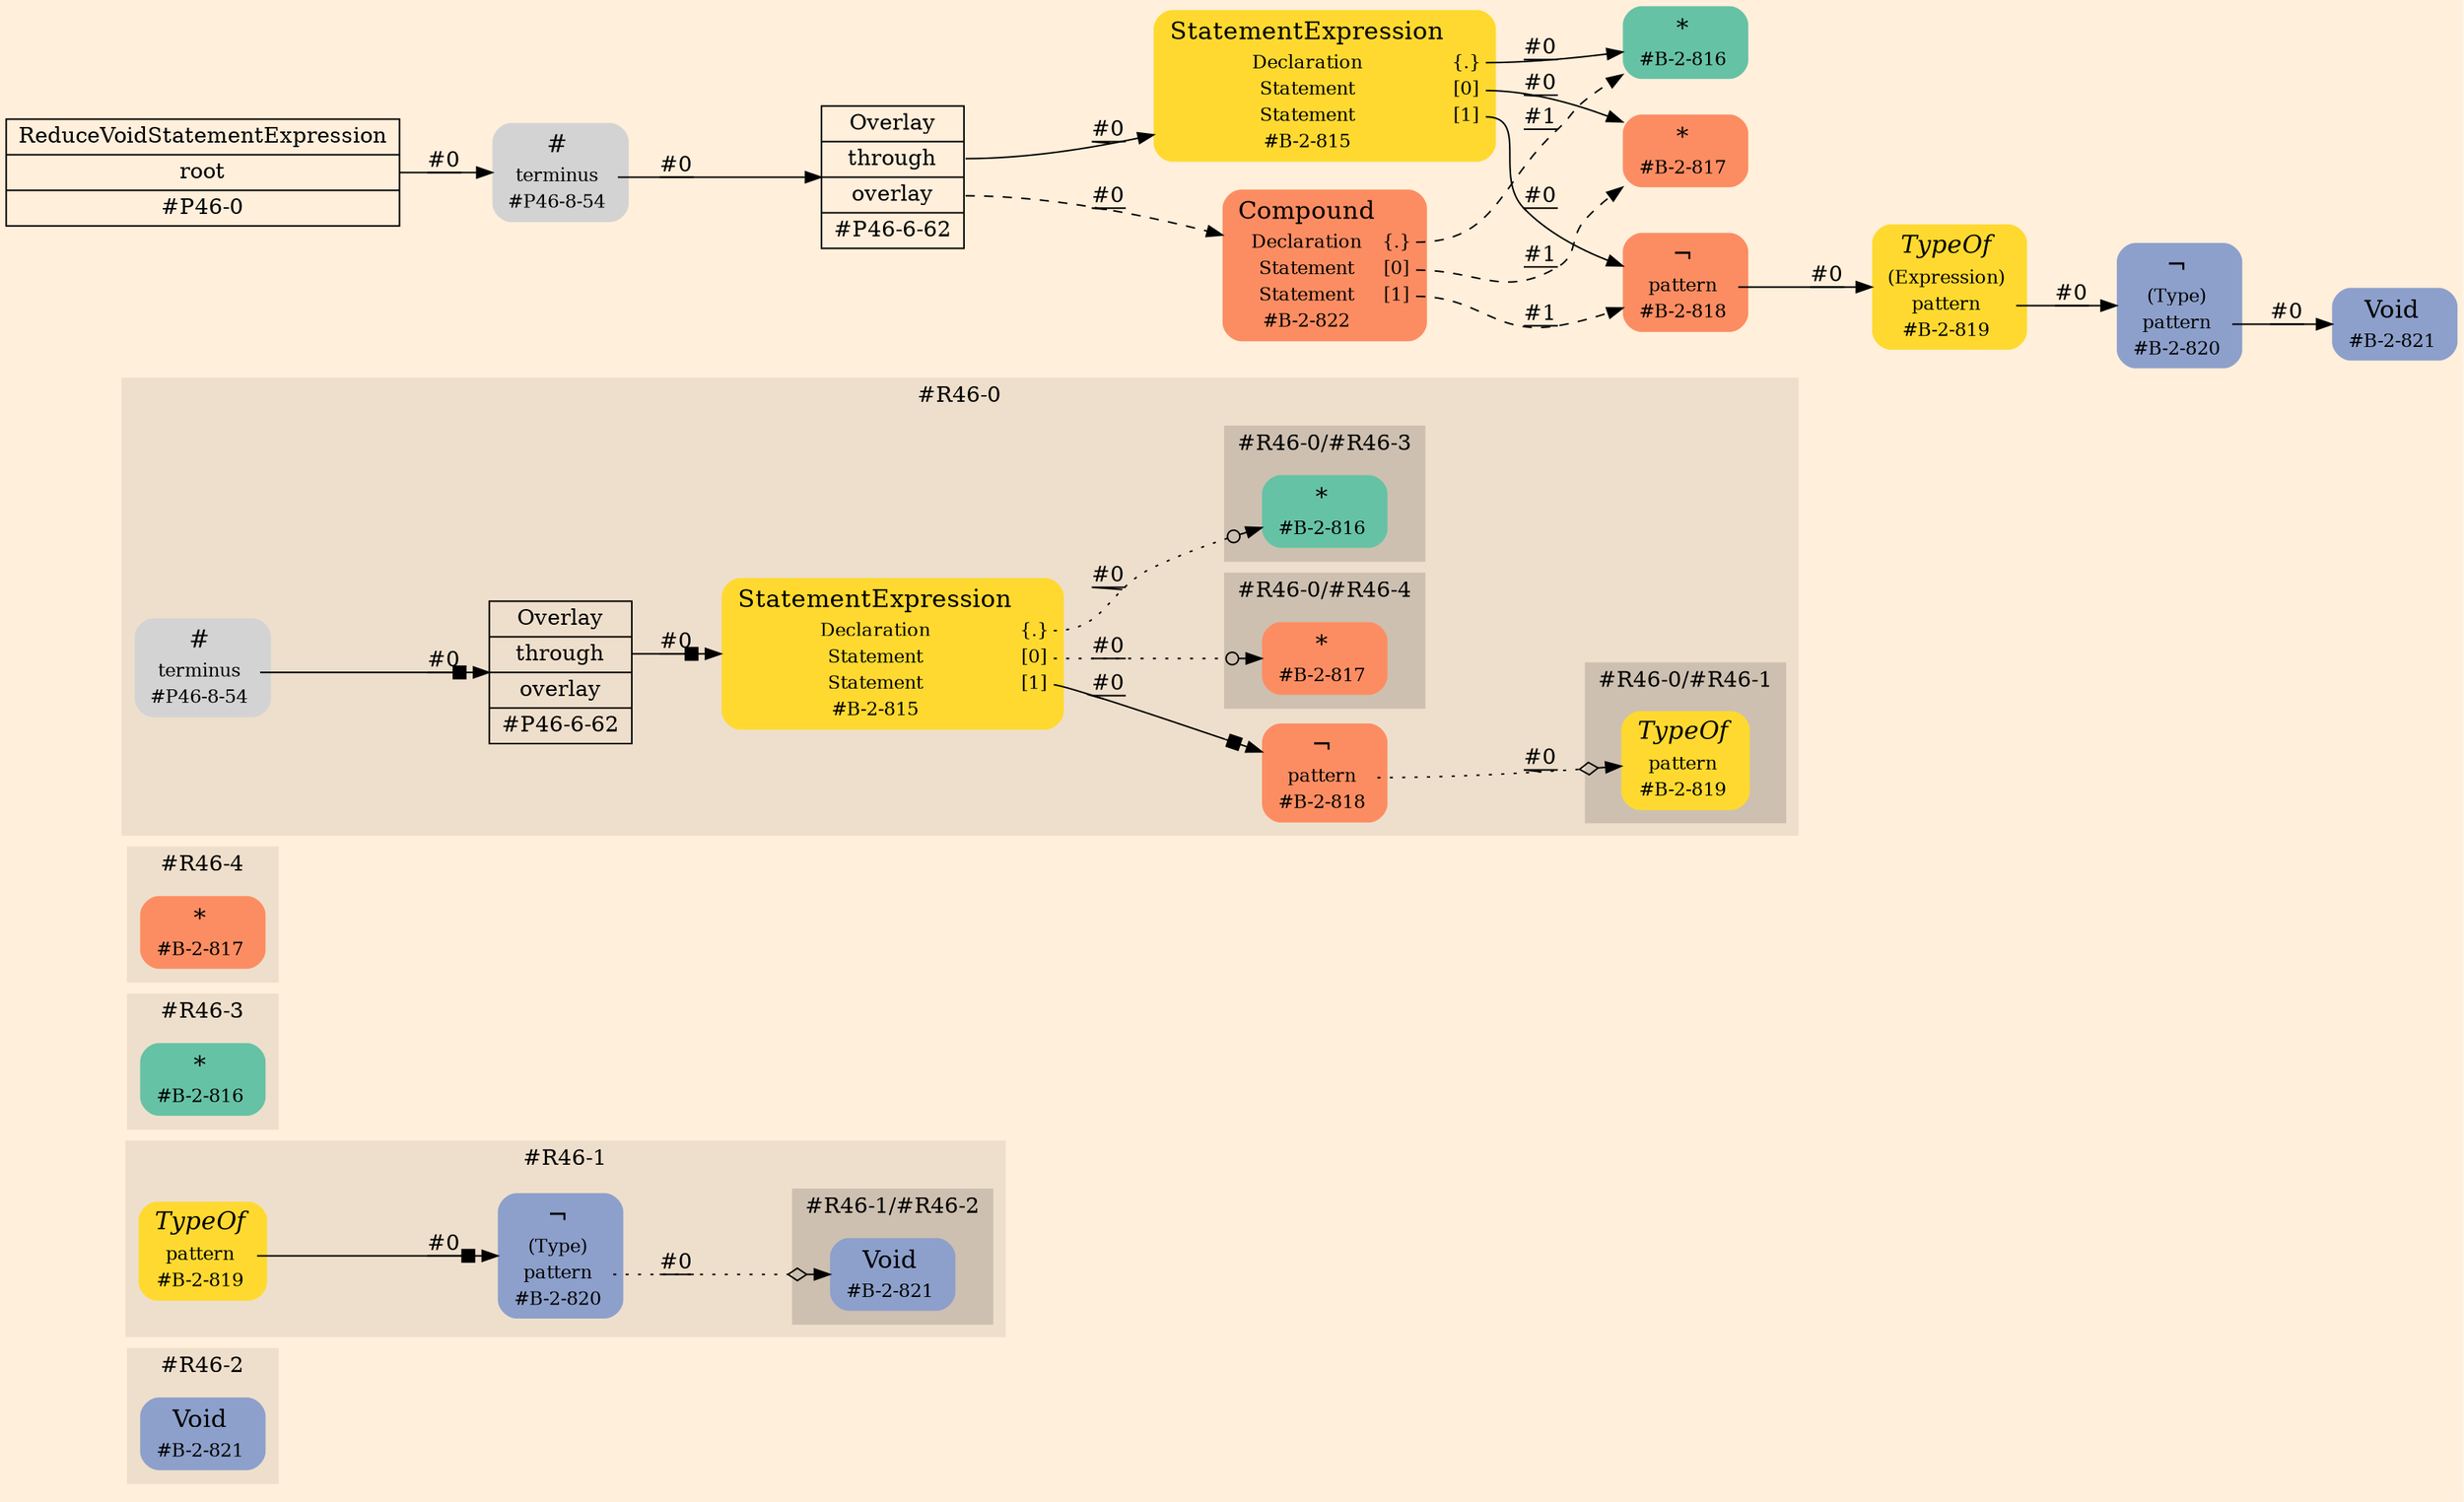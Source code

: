 digraph Inferno {
graph [
    rankdir = "LR"
    bgcolor = antiquewhite1
    color = black
    fontcolor = black
];
node [
];
// -------------------- figure #R46-2 --------------------
subgraph "cluster#R46-2" {
    label = "#R46-2"
    style = "filled"
    color = antiquewhite2
    "#R46-2/#B-2-821" [
        shape = "plaintext"
        fillcolor = "/set28/3"
        label = <<TABLE BORDER="0" CELLBORDER="0" CELLSPACING="0">
         <TR><TD><FONT POINT-SIZE="16.0">Void</FONT></TD><TD></TD></TR>
         <TR><TD>#B-2-821</TD><TD PORT="port0"></TD></TR>
        </TABLE>>
        style = "rounded,filled"
        fontsize = "12"
    ];
    
}


// -------------------- figure #R46-1 --------------------
subgraph "cluster#R46-1" {
    label = "#R46-1"
    style = "filled"
    color = antiquewhite2
    "#R46-1/#B-2-819" [
        shape = "plaintext"
        fillcolor = "/set28/6"
        label = <<TABLE BORDER="0" CELLBORDER="0" CELLSPACING="0">
         <TR><TD><FONT POINT-SIZE="16.0"><I>TypeOf</I></FONT></TD><TD></TD></TR>
         <TR><TD>pattern</TD><TD PORT="port0"></TD></TR>
         <TR><TD>#B-2-819</TD><TD PORT="port1"></TD></TR>
        </TABLE>>
        style = "rounded,filled"
        fontsize = "12"
    ];
    
    "#R46-1/#B-2-820" [
        shape = "plaintext"
        fillcolor = "/set28/3"
        label = <<TABLE BORDER="0" CELLBORDER="0" CELLSPACING="0">
         <TR><TD><FONT POINT-SIZE="16.0">¬</FONT></TD><TD></TD></TR>
         <TR><TD>(Type)</TD><TD PORT="port0"></TD></TR>
         <TR><TD>pattern</TD><TD PORT="port1"></TD></TR>
         <TR><TD>#B-2-820</TD><TD PORT="port2"></TD></TR>
        </TABLE>>
        style = "rounded,filled"
        fontsize = "12"
    ];
    
    subgraph "cluster#R46-1/#R46-2" {
        label = "#R46-1/#R46-2"
        style = "filled"
        color = antiquewhite3
        "#R46-1/#0/#B-2-821" [
            shape = "plaintext"
            fillcolor = "/set28/3"
            label = <<TABLE BORDER="0" CELLBORDER="0" CELLSPACING="0">
             <TR><TD><FONT POINT-SIZE="16.0">Void</FONT></TD><TD></TD></TR>
             <TR><TD>#B-2-821</TD><TD PORT="port0"></TD></TR>
            </TABLE>>
            style = "rounded,filled"
            fontsize = "12"
        ];
        
    }
    
}


// -------------------- figure #R46-3 --------------------
subgraph "cluster#R46-3" {
    label = "#R46-3"
    style = "filled"
    color = antiquewhite2
    "#R46-3/#B-2-816" [
        shape = "plaintext"
        fillcolor = "/set28/1"
        label = <<TABLE BORDER="0" CELLBORDER="0" CELLSPACING="0">
         <TR><TD><FONT POINT-SIZE="16.0">*</FONT></TD><TD></TD></TR>
         <TR><TD>#B-2-816</TD><TD PORT="port0"></TD></TR>
        </TABLE>>
        style = "rounded,filled"
        fontsize = "12"
    ];
    
}


// -------------------- figure #R46-4 --------------------
subgraph "cluster#R46-4" {
    label = "#R46-4"
    style = "filled"
    color = antiquewhite2
    "#R46-4/#B-2-817" [
        shape = "plaintext"
        fillcolor = "/set28/2"
        label = <<TABLE BORDER="0" CELLBORDER="0" CELLSPACING="0">
         <TR><TD><FONT POINT-SIZE="16.0">*</FONT></TD><TD></TD></TR>
         <TR><TD>#B-2-817</TD><TD PORT="port0"></TD></TR>
        </TABLE>>
        style = "rounded,filled"
        fontsize = "12"
    ];
    
}


// -------------------- figure #R46-0 --------------------
subgraph "cluster#R46-0" {
    label = "#R46-0"
    style = "filled"
    color = antiquewhite2
    "#R46-0/#P46-6-62" [
        shape = "record"
        fillcolor = antiquewhite2
        label = "<fixed> Overlay | <port0> through | <port1> overlay | <port2> #P46-6-62"
        style = "filled"
        fontsize = "14"
        color = black
        fontcolor = black
    ];
    
    "#R46-0/#P46-8-54" [
        shape = "plaintext"
        label = <<TABLE BORDER="0" CELLBORDER="0" CELLSPACING="0">
         <TR><TD><FONT POINT-SIZE="16.0">#</FONT></TD><TD></TD></TR>
         <TR><TD>terminus</TD><TD PORT="port0"></TD></TR>
         <TR><TD>#P46-8-54</TD><TD PORT="port1"></TD></TR>
        </TABLE>>
        style = "rounded,filled"
        fontsize = "12"
    ];
    
    "#R46-0/#B-2-818" [
        shape = "plaintext"
        fillcolor = "/set28/2"
        label = <<TABLE BORDER="0" CELLBORDER="0" CELLSPACING="0">
         <TR><TD><FONT POINT-SIZE="16.0">¬</FONT></TD><TD></TD></TR>
         <TR><TD>pattern</TD><TD PORT="port0"></TD></TR>
         <TR><TD>#B-2-818</TD><TD PORT="port1"></TD></TR>
        </TABLE>>
        style = "rounded,filled"
        fontsize = "12"
    ];
    
    "#R46-0/#B-2-815" [
        shape = "plaintext"
        fillcolor = "/set28/6"
        label = <<TABLE BORDER="0" CELLBORDER="0" CELLSPACING="0">
         <TR><TD><FONT POINT-SIZE="16.0">StatementExpression</FONT></TD><TD></TD></TR>
         <TR><TD>Declaration</TD><TD PORT="port0">{.}</TD></TR>
         <TR><TD>Statement</TD><TD PORT="port1">[0]</TD></TR>
         <TR><TD>Statement</TD><TD PORT="port2">[1]</TD></TR>
         <TR><TD>#B-2-815</TD><TD PORT="port3"></TD></TR>
        </TABLE>>
        style = "rounded,filled"
        fontsize = "12"
    ];
    
    subgraph "cluster#R46-0/#R46-4" {
        label = "#R46-0/#R46-4"
        style = "filled"
        color = antiquewhite3
        "#R46-0/#0/#B-2-817" [
            shape = "plaintext"
            fillcolor = "/set28/2"
            label = <<TABLE BORDER="0" CELLBORDER="0" CELLSPACING="0">
             <TR><TD><FONT POINT-SIZE="16.0">*</FONT></TD><TD></TD></TR>
             <TR><TD>#B-2-817</TD><TD PORT="port0"></TD></TR>
            </TABLE>>
            style = "rounded,filled"
            fontsize = "12"
        ];
        
    }
    
    subgraph "cluster#R46-0/#R46-3" {
        label = "#R46-0/#R46-3"
        style = "filled"
        color = antiquewhite3
        "#R46-0/#0/#B-2-816" [
            shape = "plaintext"
            fillcolor = "/set28/1"
            label = <<TABLE BORDER="0" CELLBORDER="0" CELLSPACING="0">
             <TR><TD><FONT POINT-SIZE="16.0">*</FONT></TD><TD></TD></TR>
             <TR><TD>#B-2-816</TD><TD PORT="port0"></TD></TR>
            </TABLE>>
            style = "rounded,filled"
            fontsize = "12"
        ];
        
    }
    
    subgraph "cluster#R46-0/#R46-1" {
        label = "#R46-0/#R46-1"
        style = "filled"
        color = antiquewhite3
        "#R46-0/#0/#B-2-819" [
            shape = "plaintext"
            fillcolor = "/set28/6"
            label = <<TABLE BORDER="0" CELLBORDER="0" CELLSPACING="0">
             <TR><TD><FONT POINT-SIZE="16.0"><I>TypeOf</I></FONT></TD><TD></TD></TR>
             <TR><TD>pattern</TD><TD PORT="port0"></TD></TR>
             <TR><TD>#B-2-819</TD><TD PORT="port1"></TD></TR>
            </TABLE>>
            style = "rounded,filled"
            fontsize = "12"
        ];
        
    }
    
}


// -------------------- transformation figure --------------------
"CR#P46-0" [
    shape = "record"
    fillcolor = antiquewhite1
    label = "<fixed> ReduceVoidStatementExpression | <port0> root | <port1> #P46-0"
    style = "filled"
    fontsize = "14"
    color = black
    fontcolor = black
];

"#P46-8-54" [
    shape = "plaintext"
    label = <<TABLE BORDER="0" CELLBORDER="0" CELLSPACING="0">
     <TR><TD><FONT POINT-SIZE="16.0">#</FONT></TD><TD></TD></TR>
     <TR><TD>terminus</TD><TD PORT="port0"></TD></TR>
     <TR><TD>#P46-8-54</TD><TD PORT="port1"></TD></TR>
    </TABLE>>
    style = "rounded,filled"
    fontsize = "12"
];

"#P46-6-62" [
    shape = "record"
    fillcolor = antiquewhite1
    label = "<fixed> Overlay | <port0> through | <port1> overlay | <port2> #P46-6-62"
    style = "filled"
    fontsize = "14"
    color = black
    fontcolor = black
];

"#B-2-815" [
    shape = "plaintext"
    fillcolor = "/set28/6"
    label = <<TABLE BORDER="0" CELLBORDER="0" CELLSPACING="0">
     <TR><TD><FONT POINT-SIZE="16.0">StatementExpression</FONT></TD><TD></TD></TR>
     <TR><TD>Declaration</TD><TD PORT="port0">{.}</TD></TR>
     <TR><TD>Statement</TD><TD PORT="port1">[0]</TD></TR>
     <TR><TD>Statement</TD><TD PORT="port2">[1]</TD></TR>
     <TR><TD>#B-2-815</TD><TD PORT="port3"></TD></TR>
    </TABLE>>
    style = "rounded,filled"
    fontsize = "12"
];

"#B-2-816" [
    shape = "plaintext"
    fillcolor = "/set28/1"
    label = <<TABLE BORDER="0" CELLBORDER="0" CELLSPACING="0">
     <TR><TD><FONT POINT-SIZE="16.0">*</FONT></TD><TD></TD></TR>
     <TR><TD>#B-2-816</TD><TD PORT="port0"></TD></TR>
    </TABLE>>
    style = "rounded,filled"
    fontsize = "12"
];

"#B-2-817" [
    shape = "plaintext"
    fillcolor = "/set28/2"
    label = <<TABLE BORDER="0" CELLBORDER="0" CELLSPACING="0">
     <TR><TD><FONT POINT-SIZE="16.0">*</FONT></TD><TD></TD></TR>
     <TR><TD>#B-2-817</TD><TD PORT="port0"></TD></TR>
    </TABLE>>
    style = "rounded,filled"
    fontsize = "12"
];

"#B-2-818" [
    shape = "plaintext"
    fillcolor = "/set28/2"
    label = <<TABLE BORDER="0" CELLBORDER="0" CELLSPACING="0">
     <TR><TD><FONT POINT-SIZE="16.0">¬</FONT></TD><TD></TD></TR>
     <TR><TD>pattern</TD><TD PORT="port0"></TD></TR>
     <TR><TD>#B-2-818</TD><TD PORT="port1"></TD></TR>
    </TABLE>>
    style = "rounded,filled"
    fontsize = "12"
];

"#B-2-819" [
    shape = "plaintext"
    fillcolor = "/set28/6"
    label = <<TABLE BORDER="0" CELLBORDER="0" CELLSPACING="0">
     <TR><TD><FONT POINT-SIZE="16.0"><I>TypeOf</I></FONT></TD><TD></TD></TR>
     <TR><TD>(Expression)</TD><TD PORT="port0"></TD></TR>
     <TR><TD>pattern</TD><TD PORT="port1"></TD></TR>
     <TR><TD>#B-2-819</TD><TD PORT="port2"></TD></TR>
    </TABLE>>
    style = "rounded,filled"
    fontsize = "12"
];

"#B-2-820" [
    shape = "plaintext"
    fillcolor = "/set28/3"
    label = <<TABLE BORDER="0" CELLBORDER="0" CELLSPACING="0">
     <TR><TD><FONT POINT-SIZE="16.0">¬</FONT></TD><TD></TD></TR>
     <TR><TD>(Type)</TD><TD PORT="port0"></TD></TR>
     <TR><TD>pattern</TD><TD PORT="port1"></TD></TR>
     <TR><TD>#B-2-820</TD><TD PORT="port2"></TD></TR>
    </TABLE>>
    style = "rounded,filled"
    fontsize = "12"
];

"#B-2-821" [
    shape = "plaintext"
    fillcolor = "/set28/3"
    label = <<TABLE BORDER="0" CELLBORDER="0" CELLSPACING="0">
     <TR><TD><FONT POINT-SIZE="16.0">Void</FONT></TD><TD></TD></TR>
     <TR><TD>#B-2-821</TD><TD PORT="port0"></TD></TR>
    </TABLE>>
    style = "rounded,filled"
    fontsize = "12"
];

"#B-2-822" [
    shape = "plaintext"
    fillcolor = "/set28/2"
    label = <<TABLE BORDER="0" CELLBORDER="0" CELLSPACING="0">
     <TR><TD><FONT POINT-SIZE="16.0">Compound</FONT></TD><TD></TD></TR>
     <TR><TD>Declaration</TD><TD PORT="port0">{.}</TD></TR>
     <TR><TD>Statement</TD><TD PORT="port1">[0]</TD></TR>
     <TR><TD>Statement</TD><TD PORT="port2">[1]</TD></TR>
     <TR><TD>#B-2-822</TD><TD PORT="port3"></TD></TR>
    </TABLE>>
    style = "rounded,filled"
    fontsize = "12"
];



// -------------------- links --------------------
// links for block CR#P46-0
"CR#P46-0":port0 -> "#P46-8-54" [
    style="solid"
    label = "#0"
    decorate = true
    color = black
    fontcolor = black
];

// links for block #P46-8-54
"#P46-8-54":port0 -> "#P46-6-62" [
    style="solid"
    label = "#0"
    decorate = true
    color = black
    fontcolor = black
];

// links for block #P46-6-62
"#P46-6-62":port0 -> "#B-2-815" [
    style="solid"
    label = "#0"
    decorate = true
    color = black
    fontcolor = black
];

"#P46-6-62":port1 -> "#B-2-822" [
    style="dashed"
    label = "#0"
    decorate = true
    color = black
    fontcolor = black
];

// links for block #B-2-815
"#B-2-815":port0 -> "#B-2-816" [
    style="solid"
    label = "#0"
    decorate = true
    color = black
    fontcolor = black
];

"#B-2-815":port1 -> "#B-2-817" [
    style="solid"
    label = "#0"
    decorate = true
    color = black
    fontcolor = black
];

"#B-2-815":port2 -> "#B-2-818" [
    style="solid"
    label = "#0"
    decorate = true
    color = black
    fontcolor = black
];

// links for block #B-2-816
// links for block #B-2-817
// links for block #B-2-818
"#B-2-818":port0 -> "#B-2-819" [
    style="solid"
    label = "#0"
    decorate = true
    color = black
    fontcolor = black
];

// links for block #B-2-819
"#B-2-819":port1 -> "#B-2-820" [
    style="solid"
    label = "#0"
    decorate = true
    color = black
    fontcolor = black
];

// links for block #B-2-820
"#B-2-820":port1 -> "#B-2-821" [
    style="solid"
    label = "#0"
    decorate = true
    color = black
    fontcolor = black
];

// links for block #B-2-821
// links for block #B-2-822
"#B-2-822":port0 -> "#B-2-816" [
    style="dashed"
    label = "#1"
    decorate = true
    color = black
    fontcolor = black
];

"#B-2-822":port1 -> "#B-2-817" [
    style="dashed"
    label = "#1"
    decorate = true
    color = black
    fontcolor = black
];

"#B-2-822":port2 -> "#B-2-818" [
    style="dashed"
    label = "#1"
    decorate = true
    color = black
    fontcolor = black
];

// links for block #R46-0/#P46-6-62
"#R46-0/#P46-6-62":port0 -> "#R46-0/#B-2-815" [
    style="solid"
    arrowhead="normalnonebox"
    label = "#0"
    decorate = true
    color = black
    fontcolor = black
];

// links for block #R46-0/#P46-8-54
"#R46-0/#P46-8-54":port0 -> "#R46-0/#P46-6-62" [
    style="solid"
    arrowhead="normalnonebox"
    label = "#0"
    decorate = true
    color = black
    fontcolor = black
];

// links for block #R46-0/#B-2-818
"#R46-0/#B-2-818":port0 -> "#R46-0/#0/#B-2-819" [
    style="dotted"
    arrowhead="normalnoneodiamond"
    label = "#0"
    decorate = true
    color = black
    fontcolor = black
];

// links for block #R46-0/#B-2-815
"#R46-0/#B-2-815":port0 -> "#R46-0/#0/#B-2-816" [
    style="dotted"
    arrowhead="normalnoneodot"
    label = "#0"
    decorate = true
    color = black
    fontcolor = black
];

"#R46-0/#B-2-815":port1 -> "#R46-0/#0/#B-2-817" [
    style="dotted"
    arrowhead="normalnoneodot"
    label = "#0"
    decorate = true
    color = black
    fontcolor = black
];

"#R46-0/#B-2-815":port2 -> "#R46-0/#B-2-818" [
    style="solid"
    arrowhead="normalnonebox"
    label = "#0"
    decorate = true
    color = black
    fontcolor = black
];

// links for block #R46-0/#0/#B-2-817
// links for block #R46-0/#0/#B-2-816
// links for block #R46-0/#0/#B-2-819
// links for block #R46-4/#B-2-817
// links for block #R46-3/#B-2-816
// links for block #R46-1/#B-2-819
"#R46-1/#B-2-819":port0 -> "#R46-1/#B-2-820" [
    style="solid"
    arrowhead="normalnonebox"
    label = "#0"
    decorate = true
    color = black
    fontcolor = black
];

// links for block #R46-1/#B-2-820
"#R46-1/#B-2-820":port1 -> "#R46-1/#0/#B-2-821" [
    style="dotted"
    arrowhead="normalnoneodiamond"
    label = "#0"
    decorate = true
    color = black
    fontcolor = black
];

// links for block #R46-1/#0/#B-2-821
// links for block #R46-2/#B-2-821
}
